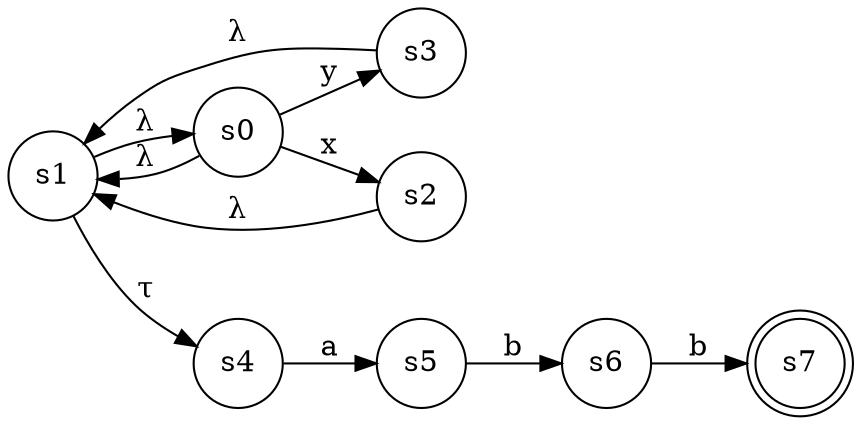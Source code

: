 digraph finite_state_machine {
	rankdir=LR;
	size="8,5"
	node [shape = doublecircle]; s7;
	node [shape = circle];
	s0 -> s2 [ label = "x" ];
	s0 -> s3 [ label = "y" ];
	s0 -> s1 [ label = "λ" ];
	s1 -> s0 [ label = "λ" ];
	s1 -> s4 [ label = "τ" ];
	s2 -> s1 [ label = "λ" ];
	s3 -> s1 [ label = "λ" ];
	s4 -> s5 [ label = "a" ];
	s5 -> s6 [ label = "b" ];
	s6 -> s7 [ label = "b" ];
}
